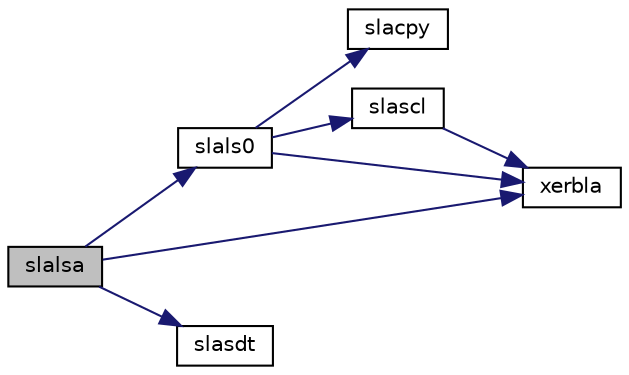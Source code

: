 digraph "slalsa"
{
 // LATEX_PDF_SIZE
  edge [fontname="Helvetica",fontsize="10",labelfontname="Helvetica",labelfontsize="10"];
  node [fontname="Helvetica",fontsize="10",shape=record];
  rankdir="LR";
  Node1 [label="slalsa",height=0.2,width=0.4,color="black", fillcolor="grey75", style="filled", fontcolor="black",tooltip="SLALSA computes the SVD of the coefficient matrix in compact form. Used by sgelsd."];
  Node1 -> Node2 [color="midnightblue",fontsize="10",style="solid",fontname="Helvetica"];
  Node2 [label="slals0",height=0.2,width=0.4,color="black", fillcolor="white", style="filled",URL="$slals0_8f.html#a5ef6e7c1cdb213f54b4d782b39dd0ee3",tooltip="SLALS0 applies back multiplying factors in solving the least squares problem using divide and conquer..."];
  Node2 -> Node3 [color="midnightblue",fontsize="10",style="solid",fontname="Helvetica"];
  Node3 [label="slacpy",height=0.2,width=0.4,color="black", fillcolor="white", style="filled",URL="$slacpy_8f.html#a7780c991533ce8dd1f2c22ae2d563f08",tooltip="SLACPY copies all or part of one two-dimensional array to another."];
  Node2 -> Node4 [color="midnightblue",fontsize="10",style="solid",fontname="Helvetica"];
  Node4 [label="slascl",height=0.2,width=0.4,color="black", fillcolor="white", style="filled",URL="$slascl_8f.html#a11e6ce67ce97ca5b0a3a7bc5645a09d9",tooltip="SLASCL multiplies a general rectangular matrix by a real scalar defined as cto/cfrom."];
  Node4 -> Node5 [color="midnightblue",fontsize="10",style="solid",fontname="Helvetica"];
  Node5 [label="xerbla",height=0.2,width=0.4,color="black", fillcolor="white", style="filled",URL="$xerbla_8f.html#a377ee61015baf8dea7770b3a404b1c07",tooltip="XERBLA"];
  Node2 -> Node5 [color="midnightblue",fontsize="10",style="solid",fontname="Helvetica"];
  Node1 -> Node6 [color="midnightblue",fontsize="10",style="solid",fontname="Helvetica"];
  Node6 [label="slasdt",height=0.2,width=0.4,color="black", fillcolor="white", style="filled",URL="$slasdt_8f.html#ae747f83ac11f2283d1d3f8b09d7a1138",tooltip="SLASDT creates a tree of subproblems for bidiagonal divide and conquer. Used by sbdsdc."];
  Node1 -> Node5 [color="midnightblue",fontsize="10",style="solid",fontname="Helvetica"];
}
